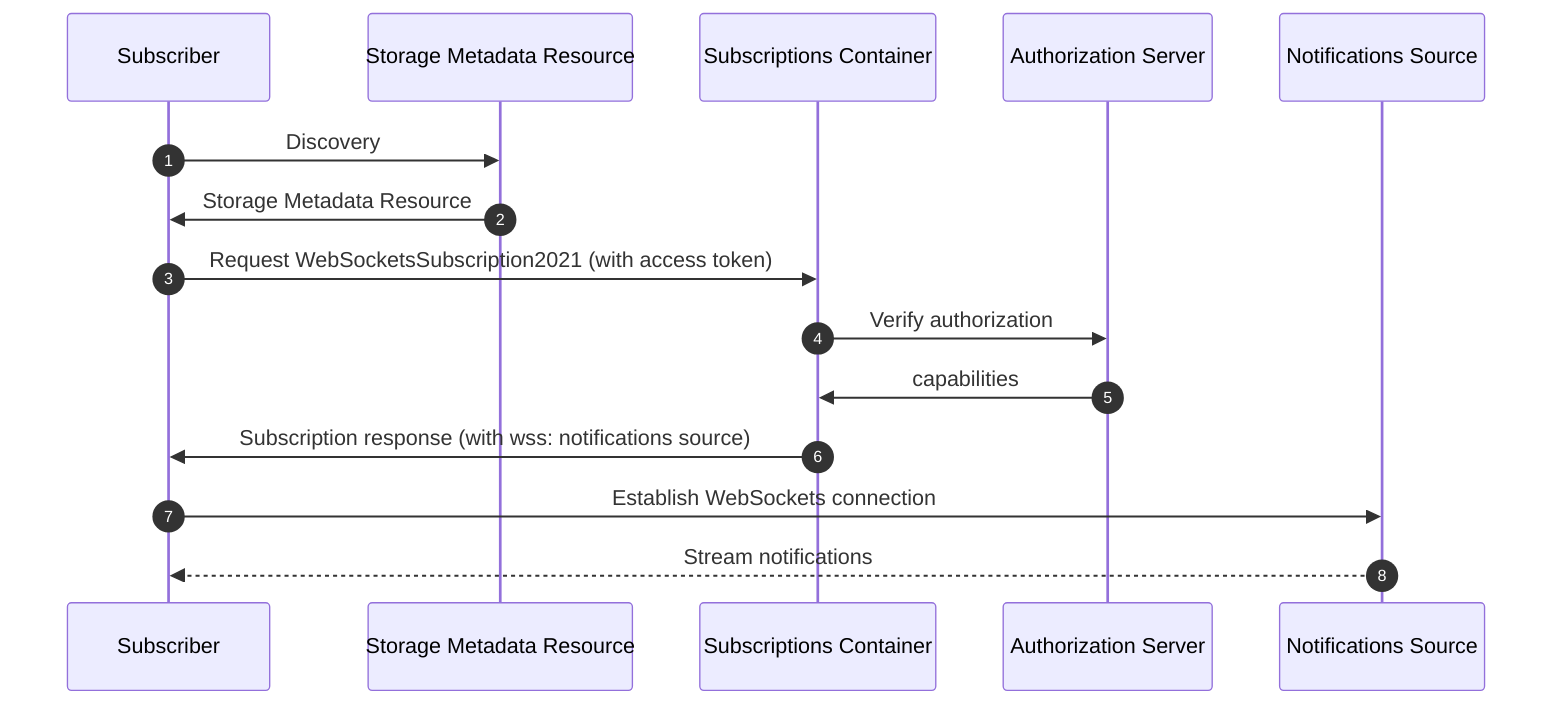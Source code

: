 sequenceDiagram
  autonumber
  participant Subscriber
  participant Storage Metadata Resource
  participant Subscriptions Container
  participant Authorization Server
  participant Notifications Source

  Subscriber ->> Storage Metadata Resource: Discovery
  Storage Metadata Resource ->> Subscriber: Storage Metadata Resource
  Subscriber ->> Subscriptions Container: Request WebSocketsSubscription2021 (with access token)
  Subscriptions Container ->> Authorization Server: Verify authorization
  Authorization Server ->> Subscriptions Container: capabilities
  Subscriptions Container ->> Subscriber: Subscription response (with wss: notifications source)
  Subscriber ->> Notifications Source: Establish WebSockets connection
  Notifications Source -->> Subscriber: Stream notifications